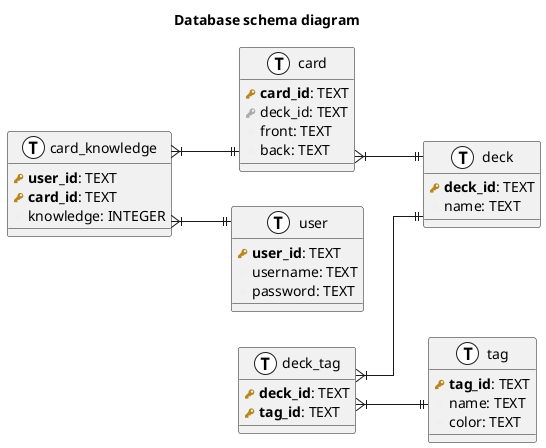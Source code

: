 @startuml

title "Database schema diagram"

left to right direction
skinparam roundcorner 5
skinparam linetype ortho
skinparam shadowing false
skinparam handwritten false

!define primary_key(x) <b><color:#b8861b><&key></color> x</b>
!define foreign_key(x) <color:#aaaaaa><&key></color> x
!define column(x) <color:#efefef><&media-record></color> x
!define table(x) entity x << (T, white) >>

table( deck ) {
  primary_key( deck_id ): TEXT
  column( name ): TEXT
}

table( card ) {
  primary_key( card_id ): TEXT
  foreign_key( deck_id ): TEXT
  column( front ): TEXT
  column( back ): TEXT
}
card }|--|| deck

table( tag ) {
  primary_key( tag_id ): TEXT
  column( name ): TEXT
  column( color ): TEXT
}

table( deck_tag ) {
  primary_key( deck_id ): TEXT
  primary_key( tag_id ): TEXT
}
deck_tag }|--|| deck
deck_tag }|--|| tag

table( user ) {
  primary_key( user_id ): TEXT
  column( username ): TEXT
  column( password ): TEXT
}

table( card_knowledge ) {
  primary_key( user_id ): TEXT
  primary_key( card_id ): TEXT
  column( knowledge ): INTEGER
}
card_knowledge }|--|| user
card_knowledge }|--|| card

@enduml